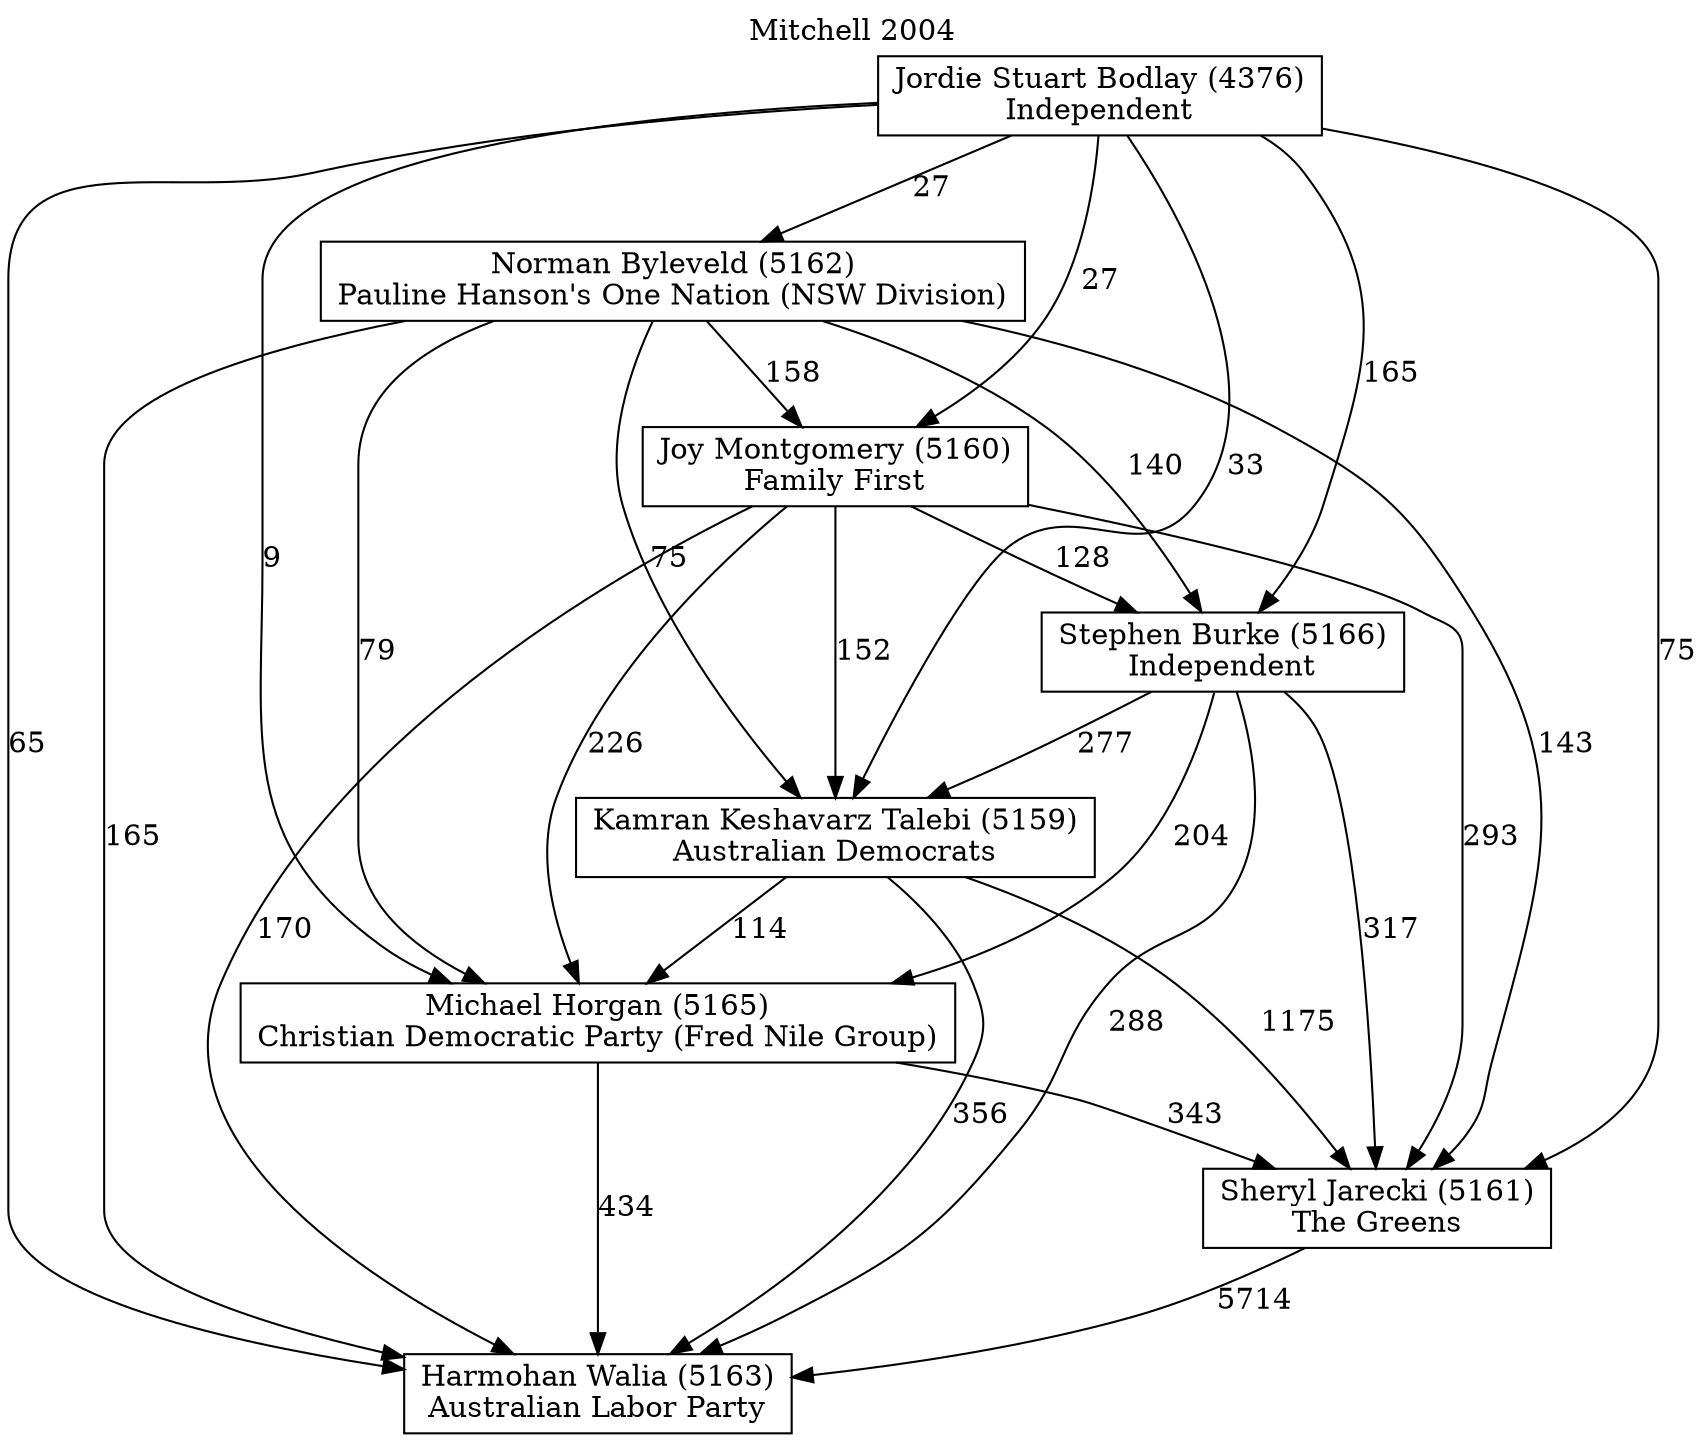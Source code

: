 // House preference flow
digraph "Harmohan Walia (5163)_Mitchell_2004" {
	graph [label="Mitchell 2004" labelloc=t mclimit=10]
	node [shape=box]
	"Harmohan Walia (5163)" [label="Harmohan Walia (5163)
Australian Labor Party"]
	"Jordie Stuart Bodlay (4376)" [label="Jordie Stuart Bodlay (4376)
Independent"]
	"Joy Montgomery (5160)" [label="Joy Montgomery (5160)
Family First"]
	"Kamran Keshavarz Talebi (5159)" [label="Kamran Keshavarz Talebi (5159)
Australian Democrats"]
	"Michael Horgan (5165)" [label="Michael Horgan (5165)
Christian Democratic Party (Fred Nile Group)"]
	"Norman Byleveld (5162)" [label="Norman Byleveld (5162)
Pauline Hanson's One Nation (NSW Division)"]
	"Sheryl Jarecki (5161)" [label="Sheryl Jarecki (5161)
The Greens"]
	"Stephen Burke (5166)" [label="Stephen Burke (5166)
Independent"]
	"Jordie Stuart Bodlay (4376)" -> "Harmohan Walia (5163)" [label=65]
	"Jordie Stuart Bodlay (4376)" -> "Joy Montgomery (5160)" [label=27]
	"Jordie Stuart Bodlay (4376)" -> "Kamran Keshavarz Talebi (5159)" [label=33]
	"Jordie Stuart Bodlay (4376)" -> "Michael Horgan (5165)" [label=9]
	"Jordie Stuart Bodlay (4376)" -> "Norman Byleveld (5162)" [label=27]
	"Jordie Stuart Bodlay (4376)" -> "Sheryl Jarecki (5161)" [label=75]
	"Jordie Stuart Bodlay (4376)" -> "Stephen Burke (5166)" [label=165]
	"Joy Montgomery (5160)" -> "Harmohan Walia (5163)" [label=170]
	"Joy Montgomery (5160)" -> "Kamran Keshavarz Talebi (5159)" [label=152]
	"Joy Montgomery (5160)" -> "Michael Horgan (5165)" [label=226]
	"Joy Montgomery (5160)" -> "Sheryl Jarecki (5161)" [label=293]
	"Joy Montgomery (5160)" -> "Stephen Burke (5166)" [label=128]
	"Kamran Keshavarz Talebi (5159)" -> "Harmohan Walia (5163)" [label=356]
	"Kamran Keshavarz Talebi (5159)" -> "Michael Horgan (5165)" [label=114]
	"Kamran Keshavarz Talebi (5159)" -> "Sheryl Jarecki (5161)" [label=1175]
	"Michael Horgan (5165)" -> "Harmohan Walia (5163)" [label=434]
	"Michael Horgan (5165)" -> "Sheryl Jarecki (5161)" [label=343]
	"Norman Byleveld (5162)" -> "Harmohan Walia (5163)" [label=165]
	"Norman Byleveld (5162)" -> "Joy Montgomery (5160)" [label=158]
	"Norman Byleveld (5162)" -> "Kamran Keshavarz Talebi (5159)" [label=75]
	"Norman Byleveld (5162)" -> "Michael Horgan (5165)" [label=79]
	"Norman Byleveld (5162)" -> "Sheryl Jarecki (5161)" [label=143]
	"Norman Byleveld (5162)" -> "Stephen Burke (5166)" [label=140]
	"Sheryl Jarecki (5161)" -> "Harmohan Walia (5163)" [label=5714]
	"Stephen Burke (5166)" -> "Harmohan Walia (5163)" [label=288]
	"Stephen Burke (5166)" -> "Kamran Keshavarz Talebi (5159)" [label=277]
	"Stephen Burke (5166)" -> "Michael Horgan (5165)" [label=204]
	"Stephen Burke (5166)" -> "Sheryl Jarecki (5161)" [label=317]
}
